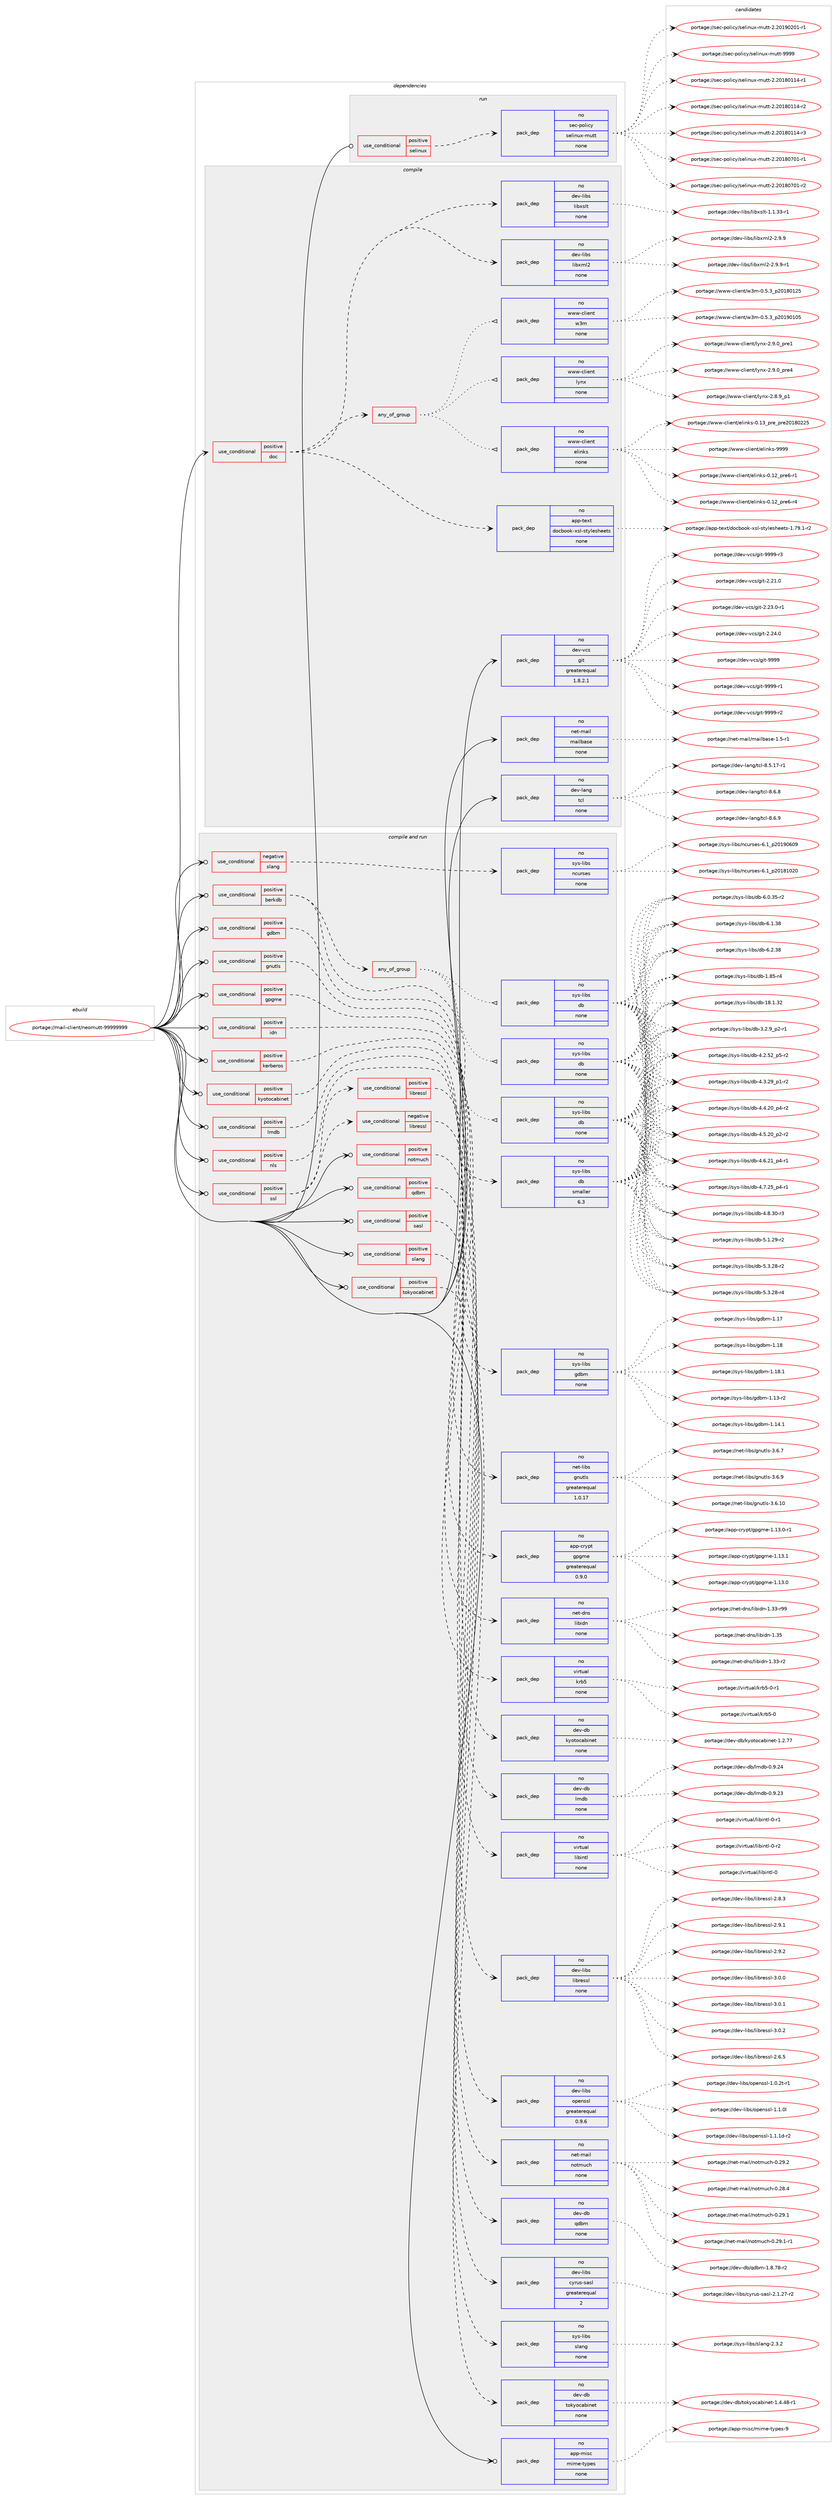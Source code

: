 digraph prolog {

# *************
# Graph options
# *************

newrank=true;
concentrate=true;
compound=true;
graph [rankdir=LR,fontname=Helvetica,fontsize=10,ranksep=1.5];#, ranksep=2.5, nodesep=0.2];
edge  [arrowhead=vee];
node  [fontname=Helvetica,fontsize=10];

# **********
# The ebuild
# **********

subgraph cluster_leftcol {
color=gray;
rank=same;
label=<<i>ebuild</i>>;
id [label="portage://mail-client/neomutt-99999999", color=red, width=4, href="../mail-client/neomutt-99999999.svg"];
}

# ****************
# The dependencies
# ****************

subgraph cluster_midcol {
color=gray;
label=<<i>dependencies</i>>;
subgraph cluster_compile {
fillcolor="#eeeeee";
style=filled;
label=<<i>compile</i>>;
subgraph cond76776 {
dependency305287 [label=<<TABLE BORDER="0" CELLBORDER="1" CELLSPACING="0" CELLPADDING="4"><TR><TD ROWSPAN="3" CELLPADDING="10">use_conditional</TD></TR><TR><TD>positive</TD></TR><TR><TD>doc</TD></TR></TABLE>>, shape=none, color=red];
subgraph pack223632 {
dependency305288 [label=<<TABLE BORDER="0" CELLBORDER="1" CELLSPACING="0" CELLPADDING="4" WIDTH="220"><TR><TD ROWSPAN="6" CELLPADDING="30">pack_dep</TD></TR><TR><TD WIDTH="110">no</TD></TR><TR><TD>dev-libs</TD></TR><TR><TD>libxml2</TD></TR><TR><TD>none</TD></TR><TR><TD></TD></TR></TABLE>>, shape=none, color=blue];
}
dependency305287:e -> dependency305288:w [weight=20,style="dashed",arrowhead="vee"];
subgraph pack223633 {
dependency305289 [label=<<TABLE BORDER="0" CELLBORDER="1" CELLSPACING="0" CELLPADDING="4" WIDTH="220"><TR><TD ROWSPAN="6" CELLPADDING="30">pack_dep</TD></TR><TR><TD WIDTH="110">no</TD></TR><TR><TD>dev-libs</TD></TR><TR><TD>libxslt</TD></TR><TR><TD>none</TD></TR><TR><TD></TD></TR></TABLE>>, shape=none, color=blue];
}
dependency305287:e -> dependency305289:w [weight=20,style="dashed",arrowhead="vee"];
subgraph pack223634 {
dependency305290 [label=<<TABLE BORDER="0" CELLBORDER="1" CELLSPACING="0" CELLPADDING="4" WIDTH="220"><TR><TD ROWSPAN="6" CELLPADDING="30">pack_dep</TD></TR><TR><TD WIDTH="110">no</TD></TR><TR><TD>app-text</TD></TR><TR><TD>docbook-xsl-stylesheets</TD></TR><TR><TD>none</TD></TR><TR><TD></TD></TR></TABLE>>, shape=none, color=blue];
}
dependency305287:e -> dependency305290:w [weight=20,style="dashed",arrowhead="vee"];
subgraph any4773 {
dependency305291 [label=<<TABLE BORDER="0" CELLBORDER="1" CELLSPACING="0" CELLPADDING="4"><TR><TD CELLPADDING="10">any_of_group</TD></TR></TABLE>>, shape=none, color=red];subgraph pack223635 {
dependency305292 [label=<<TABLE BORDER="0" CELLBORDER="1" CELLSPACING="0" CELLPADDING="4" WIDTH="220"><TR><TD ROWSPAN="6" CELLPADDING="30">pack_dep</TD></TR><TR><TD WIDTH="110">no</TD></TR><TR><TD>www-client</TD></TR><TR><TD>lynx</TD></TR><TR><TD>none</TD></TR><TR><TD></TD></TR></TABLE>>, shape=none, color=blue];
}
dependency305291:e -> dependency305292:w [weight=20,style="dotted",arrowhead="oinv"];
subgraph pack223636 {
dependency305293 [label=<<TABLE BORDER="0" CELLBORDER="1" CELLSPACING="0" CELLPADDING="4" WIDTH="220"><TR><TD ROWSPAN="6" CELLPADDING="30">pack_dep</TD></TR><TR><TD WIDTH="110">no</TD></TR><TR><TD>www-client</TD></TR><TR><TD>w3m</TD></TR><TR><TD>none</TD></TR><TR><TD></TD></TR></TABLE>>, shape=none, color=blue];
}
dependency305291:e -> dependency305293:w [weight=20,style="dotted",arrowhead="oinv"];
subgraph pack223637 {
dependency305294 [label=<<TABLE BORDER="0" CELLBORDER="1" CELLSPACING="0" CELLPADDING="4" WIDTH="220"><TR><TD ROWSPAN="6" CELLPADDING="30">pack_dep</TD></TR><TR><TD WIDTH="110">no</TD></TR><TR><TD>www-client</TD></TR><TR><TD>elinks</TD></TR><TR><TD>none</TD></TR><TR><TD></TD></TR></TABLE>>, shape=none, color=blue];
}
dependency305291:e -> dependency305294:w [weight=20,style="dotted",arrowhead="oinv"];
}
dependency305287:e -> dependency305291:w [weight=20,style="dashed",arrowhead="vee"];
}
id:e -> dependency305287:w [weight=20,style="solid",arrowhead="vee"];
subgraph pack223638 {
dependency305295 [label=<<TABLE BORDER="0" CELLBORDER="1" CELLSPACING="0" CELLPADDING="4" WIDTH="220"><TR><TD ROWSPAN="6" CELLPADDING="30">pack_dep</TD></TR><TR><TD WIDTH="110">no</TD></TR><TR><TD>dev-lang</TD></TR><TR><TD>tcl</TD></TR><TR><TD>none</TD></TR><TR><TD></TD></TR></TABLE>>, shape=none, color=blue];
}
id:e -> dependency305295:w [weight=20,style="solid",arrowhead="vee"];
subgraph pack223639 {
dependency305296 [label=<<TABLE BORDER="0" CELLBORDER="1" CELLSPACING="0" CELLPADDING="4" WIDTH="220"><TR><TD ROWSPAN="6" CELLPADDING="30">pack_dep</TD></TR><TR><TD WIDTH="110">no</TD></TR><TR><TD>dev-vcs</TD></TR><TR><TD>git</TD></TR><TR><TD>greaterequal</TD></TR><TR><TD>1.8.2.1</TD></TR></TABLE>>, shape=none, color=blue];
}
id:e -> dependency305296:w [weight=20,style="solid",arrowhead="vee"];
subgraph pack223640 {
dependency305297 [label=<<TABLE BORDER="0" CELLBORDER="1" CELLSPACING="0" CELLPADDING="4" WIDTH="220"><TR><TD ROWSPAN="6" CELLPADDING="30">pack_dep</TD></TR><TR><TD WIDTH="110">no</TD></TR><TR><TD>net-mail</TD></TR><TR><TD>mailbase</TD></TR><TR><TD>none</TD></TR><TR><TD></TD></TR></TABLE>>, shape=none, color=blue];
}
id:e -> dependency305297:w [weight=20,style="solid",arrowhead="vee"];
}
subgraph cluster_compileandrun {
fillcolor="#eeeeee";
style=filled;
label=<<i>compile and run</i>>;
subgraph cond76777 {
dependency305298 [label=<<TABLE BORDER="0" CELLBORDER="1" CELLSPACING="0" CELLPADDING="4"><TR><TD ROWSPAN="3" CELLPADDING="10">use_conditional</TD></TR><TR><TD>negative</TD></TR><TR><TD>slang</TD></TR></TABLE>>, shape=none, color=red];
subgraph pack223641 {
dependency305299 [label=<<TABLE BORDER="0" CELLBORDER="1" CELLSPACING="0" CELLPADDING="4" WIDTH="220"><TR><TD ROWSPAN="6" CELLPADDING="30">pack_dep</TD></TR><TR><TD WIDTH="110">no</TD></TR><TR><TD>sys-libs</TD></TR><TR><TD>ncurses</TD></TR><TR><TD>none</TD></TR><TR><TD></TD></TR></TABLE>>, shape=none, color=blue];
}
dependency305298:e -> dependency305299:w [weight=20,style="dashed",arrowhead="vee"];
}
id:e -> dependency305298:w [weight=20,style="solid",arrowhead="odotvee"];
subgraph cond76778 {
dependency305300 [label=<<TABLE BORDER="0" CELLBORDER="1" CELLSPACING="0" CELLPADDING="4"><TR><TD ROWSPAN="3" CELLPADDING="10">use_conditional</TD></TR><TR><TD>positive</TD></TR><TR><TD>berkdb</TD></TR></TABLE>>, shape=none, color=red];
subgraph any4774 {
dependency305301 [label=<<TABLE BORDER="0" CELLBORDER="1" CELLSPACING="0" CELLPADDING="4"><TR><TD CELLPADDING="10">any_of_group</TD></TR></TABLE>>, shape=none, color=red];subgraph pack223642 {
dependency305302 [label=<<TABLE BORDER="0" CELLBORDER="1" CELLSPACING="0" CELLPADDING="4" WIDTH="220"><TR><TD ROWSPAN="6" CELLPADDING="30">pack_dep</TD></TR><TR><TD WIDTH="110">no</TD></TR><TR><TD>sys-libs</TD></TR><TR><TD>db</TD></TR><TR><TD>none</TD></TR><TR><TD></TD></TR></TABLE>>, shape=none, color=blue];
}
dependency305301:e -> dependency305302:w [weight=20,style="dotted",arrowhead="oinv"];
subgraph pack223643 {
dependency305303 [label=<<TABLE BORDER="0" CELLBORDER="1" CELLSPACING="0" CELLPADDING="4" WIDTH="220"><TR><TD ROWSPAN="6" CELLPADDING="30">pack_dep</TD></TR><TR><TD WIDTH="110">no</TD></TR><TR><TD>sys-libs</TD></TR><TR><TD>db</TD></TR><TR><TD>none</TD></TR><TR><TD></TD></TR></TABLE>>, shape=none, color=blue];
}
dependency305301:e -> dependency305303:w [weight=20,style="dotted",arrowhead="oinv"];
subgraph pack223644 {
dependency305304 [label=<<TABLE BORDER="0" CELLBORDER="1" CELLSPACING="0" CELLPADDING="4" WIDTH="220"><TR><TD ROWSPAN="6" CELLPADDING="30">pack_dep</TD></TR><TR><TD WIDTH="110">no</TD></TR><TR><TD>sys-libs</TD></TR><TR><TD>db</TD></TR><TR><TD>none</TD></TR><TR><TD></TD></TR></TABLE>>, shape=none, color=blue];
}
dependency305301:e -> dependency305304:w [weight=20,style="dotted",arrowhead="oinv"];
}
dependency305300:e -> dependency305301:w [weight=20,style="dashed",arrowhead="vee"];
subgraph pack223645 {
dependency305305 [label=<<TABLE BORDER="0" CELLBORDER="1" CELLSPACING="0" CELLPADDING="4" WIDTH="220"><TR><TD ROWSPAN="6" CELLPADDING="30">pack_dep</TD></TR><TR><TD WIDTH="110">no</TD></TR><TR><TD>sys-libs</TD></TR><TR><TD>db</TD></TR><TR><TD>smaller</TD></TR><TR><TD>6.3</TD></TR></TABLE>>, shape=none, color=blue];
}
dependency305300:e -> dependency305305:w [weight=20,style="dashed",arrowhead="vee"];
}
id:e -> dependency305300:w [weight=20,style="solid",arrowhead="odotvee"];
subgraph cond76779 {
dependency305306 [label=<<TABLE BORDER="0" CELLBORDER="1" CELLSPACING="0" CELLPADDING="4"><TR><TD ROWSPAN="3" CELLPADDING="10">use_conditional</TD></TR><TR><TD>positive</TD></TR><TR><TD>gdbm</TD></TR></TABLE>>, shape=none, color=red];
subgraph pack223646 {
dependency305307 [label=<<TABLE BORDER="0" CELLBORDER="1" CELLSPACING="0" CELLPADDING="4" WIDTH="220"><TR><TD ROWSPAN="6" CELLPADDING="30">pack_dep</TD></TR><TR><TD WIDTH="110">no</TD></TR><TR><TD>sys-libs</TD></TR><TR><TD>gdbm</TD></TR><TR><TD>none</TD></TR><TR><TD></TD></TR></TABLE>>, shape=none, color=blue];
}
dependency305306:e -> dependency305307:w [weight=20,style="dashed",arrowhead="vee"];
}
id:e -> dependency305306:w [weight=20,style="solid",arrowhead="odotvee"];
subgraph cond76780 {
dependency305308 [label=<<TABLE BORDER="0" CELLBORDER="1" CELLSPACING="0" CELLPADDING="4"><TR><TD ROWSPAN="3" CELLPADDING="10">use_conditional</TD></TR><TR><TD>positive</TD></TR><TR><TD>gnutls</TD></TR></TABLE>>, shape=none, color=red];
subgraph pack223647 {
dependency305309 [label=<<TABLE BORDER="0" CELLBORDER="1" CELLSPACING="0" CELLPADDING="4" WIDTH="220"><TR><TD ROWSPAN="6" CELLPADDING="30">pack_dep</TD></TR><TR><TD WIDTH="110">no</TD></TR><TR><TD>net-libs</TD></TR><TR><TD>gnutls</TD></TR><TR><TD>greaterequal</TD></TR><TR><TD>1.0.17</TD></TR></TABLE>>, shape=none, color=blue];
}
dependency305308:e -> dependency305309:w [weight=20,style="dashed",arrowhead="vee"];
}
id:e -> dependency305308:w [weight=20,style="solid",arrowhead="odotvee"];
subgraph cond76781 {
dependency305310 [label=<<TABLE BORDER="0" CELLBORDER="1" CELLSPACING="0" CELLPADDING="4"><TR><TD ROWSPAN="3" CELLPADDING="10">use_conditional</TD></TR><TR><TD>positive</TD></TR><TR><TD>gpgme</TD></TR></TABLE>>, shape=none, color=red];
subgraph pack223648 {
dependency305311 [label=<<TABLE BORDER="0" CELLBORDER="1" CELLSPACING="0" CELLPADDING="4" WIDTH="220"><TR><TD ROWSPAN="6" CELLPADDING="30">pack_dep</TD></TR><TR><TD WIDTH="110">no</TD></TR><TR><TD>app-crypt</TD></TR><TR><TD>gpgme</TD></TR><TR><TD>greaterequal</TD></TR><TR><TD>0.9.0</TD></TR></TABLE>>, shape=none, color=blue];
}
dependency305310:e -> dependency305311:w [weight=20,style="dashed",arrowhead="vee"];
}
id:e -> dependency305310:w [weight=20,style="solid",arrowhead="odotvee"];
subgraph cond76782 {
dependency305312 [label=<<TABLE BORDER="0" CELLBORDER="1" CELLSPACING="0" CELLPADDING="4"><TR><TD ROWSPAN="3" CELLPADDING="10">use_conditional</TD></TR><TR><TD>positive</TD></TR><TR><TD>idn</TD></TR></TABLE>>, shape=none, color=red];
subgraph pack223649 {
dependency305313 [label=<<TABLE BORDER="0" CELLBORDER="1" CELLSPACING="0" CELLPADDING="4" WIDTH="220"><TR><TD ROWSPAN="6" CELLPADDING="30">pack_dep</TD></TR><TR><TD WIDTH="110">no</TD></TR><TR><TD>net-dns</TD></TR><TR><TD>libidn</TD></TR><TR><TD>none</TD></TR><TR><TD></TD></TR></TABLE>>, shape=none, color=blue];
}
dependency305312:e -> dependency305313:w [weight=20,style="dashed",arrowhead="vee"];
}
id:e -> dependency305312:w [weight=20,style="solid",arrowhead="odotvee"];
subgraph cond76783 {
dependency305314 [label=<<TABLE BORDER="0" CELLBORDER="1" CELLSPACING="0" CELLPADDING="4"><TR><TD ROWSPAN="3" CELLPADDING="10">use_conditional</TD></TR><TR><TD>positive</TD></TR><TR><TD>kerberos</TD></TR></TABLE>>, shape=none, color=red];
subgraph pack223650 {
dependency305315 [label=<<TABLE BORDER="0" CELLBORDER="1" CELLSPACING="0" CELLPADDING="4" WIDTH="220"><TR><TD ROWSPAN="6" CELLPADDING="30">pack_dep</TD></TR><TR><TD WIDTH="110">no</TD></TR><TR><TD>virtual</TD></TR><TR><TD>krb5</TD></TR><TR><TD>none</TD></TR><TR><TD></TD></TR></TABLE>>, shape=none, color=blue];
}
dependency305314:e -> dependency305315:w [weight=20,style="dashed",arrowhead="vee"];
}
id:e -> dependency305314:w [weight=20,style="solid",arrowhead="odotvee"];
subgraph cond76784 {
dependency305316 [label=<<TABLE BORDER="0" CELLBORDER="1" CELLSPACING="0" CELLPADDING="4"><TR><TD ROWSPAN="3" CELLPADDING="10">use_conditional</TD></TR><TR><TD>positive</TD></TR><TR><TD>kyotocabinet</TD></TR></TABLE>>, shape=none, color=red];
subgraph pack223651 {
dependency305317 [label=<<TABLE BORDER="0" CELLBORDER="1" CELLSPACING="0" CELLPADDING="4" WIDTH="220"><TR><TD ROWSPAN="6" CELLPADDING="30">pack_dep</TD></TR><TR><TD WIDTH="110">no</TD></TR><TR><TD>dev-db</TD></TR><TR><TD>kyotocabinet</TD></TR><TR><TD>none</TD></TR><TR><TD></TD></TR></TABLE>>, shape=none, color=blue];
}
dependency305316:e -> dependency305317:w [weight=20,style="dashed",arrowhead="vee"];
}
id:e -> dependency305316:w [weight=20,style="solid",arrowhead="odotvee"];
subgraph cond76785 {
dependency305318 [label=<<TABLE BORDER="0" CELLBORDER="1" CELLSPACING="0" CELLPADDING="4"><TR><TD ROWSPAN="3" CELLPADDING="10">use_conditional</TD></TR><TR><TD>positive</TD></TR><TR><TD>lmdb</TD></TR></TABLE>>, shape=none, color=red];
subgraph pack223652 {
dependency305319 [label=<<TABLE BORDER="0" CELLBORDER="1" CELLSPACING="0" CELLPADDING="4" WIDTH="220"><TR><TD ROWSPAN="6" CELLPADDING="30">pack_dep</TD></TR><TR><TD WIDTH="110">no</TD></TR><TR><TD>dev-db</TD></TR><TR><TD>lmdb</TD></TR><TR><TD>none</TD></TR><TR><TD></TD></TR></TABLE>>, shape=none, color=blue];
}
dependency305318:e -> dependency305319:w [weight=20,style="dashed",arrowhead="vee"];
}
id:e -> dependency305318:w [weight=20,style="solid",arrowhead="odotvee"];
subgraph cond76786 {
dependency305320 [label=<<TABLE BORDER="0" CELLBORDER="1" CELLSPACING="0" CELLPADDING="4"><TR><TD ROWSPAN="3" CELLPADDING="10">use_conditional</TD></TR><TR><TD>positive</TD></TR><TR><TD>nls</TD></TR></TABLE>>, shape=none, color=red];
subgraph pack223653 {
dependency305321 [label=<<TABLE BORDER="0" CELLBORDER="1" CELLSPACING="0" CELLPADDING="4" WIDTH="220"><TR><TD ROWSPAN="6" CELLPADDING="30">pack_dep</TD></TR><TR><TD WIDTH="110">no</TD></TR><TR><TD>virtual</TD></TR><TR><TD>libintl</TD></TR><TR><TD>none</TD></TR><TR><TD></TD></TR></TABLE>>, shape=none, color=blue];
}
dependency305320:e -> dependency305321:w [weight=20,style="dashed",arrowhead="vee"];
}
id:e -> dependency305320:w [weight=20,style="solid",arrowhead="odotvee"];
subgraph cond76787 {
dependency305322 [label=<<TABLE BORDER="0" CELLBORDER="1" CELLSPACING="0" CELLPADDING="4"><TR><TD ROWSPAN="3" CELLPADDING="10">use_conditional</TD></TR><TR><TD>positive</TD></TR><TR><TD>notmuch</TD></TR></TABLE>>, shape=none, color=red];
subgraph pack223654 {
dependency305323 [label=<<TABLE BORDER="0" CELLBORDER="1" CELLSPACING="0" CELLPADDING="4" WIDTH="220"><TR><TD ROWSPAN="6" CELLPADDING="30">pack_dep</TD></TR><TR><TD WIDTH="110">no</TD></TR><TR><TD>net-mail</TD></TR><TR><TD>notmuch</TD></TR><TR><TD>none</TD></TR><TR><TD></TD></TR></TABLE>>, shape=none, color=blue];
}
dependency305322:e -> dependency305323:w [weight=20,style="dashed",arrowhead="vee"];
}
id:e -> dependency305322:w [weight=20,style="solid",arrowhead="odotvee"];
subgraph cond76788 {
dependency305324 [label=<<TABLE BORDER="0" CELLBORDER="1" CELLSPACING="0" CELLPADDING="4"><TR><TD ROWSPAN="3" CELLPADDING="10">use_conditional</TD></TR><TR><TD>positive</TD></TR><TR><TD>qdbm</TD></TR></TABLE>>, shape=none, color=red];
subgraph pack223655 {
dependency305325 [label=<<TABLE BORDER="0" CELLBORDER="1" CELLSPACING="0" CELLPADDING="4" WIDTH="220"><TR><TD ROWSPAN="6" CELLPADDING="30">pack_dep</TD></TR><TR><TD WIDTH="110">no</TD></TR><TR><TD>dev-db</TD></TR><TR><TD>qdbm</TD></TR><TR><TD>none</TD></TR><TR><TD></TD></TR></TABLE>>, shape=none, color=blue];
}
dependency305324:e -> dependency305325:w [weight=20,style="dashed",arrowhead="vee"];
}
id:e -> dependency305324:w [weight=20,style="solid",arrowhead="odotvee"];
subgraph cond76789 {
dependency305326 [label=<<TABLE BORDER="0" CELLBORDER="1" CELLSPACING="0" CELLPADDING="4"><TR><TD ROWSPAN="3" CELLPADDING="10">use_conditional</TD></TR><TR><TD>positive</TD></TR><TR><TD>sasl</TD></TR></TABLE>>, shape=none, color=red];
subgraph pack223656 {
dependency305327 [label=<<TABLE BORDER="0" CELLBORDER="1" CELLSPACING="0" CELLPADDING="4" WIDTH="220"><TR><TD ROWSPAN="6" CELLPADDING="30">pack_dep</TD></TR><TR><TD WIDTH="110">no</TD></TR><TR><TD>dev-libs</TD></TR><TR><TD>cyrus-sasl</TD></TR><TR><TD>greaterequal</TD></TR><TR><TD>2</TD></TR></TABLE>>, shape=none, color=blue];
}
dependency305326:e -> dependency305327:w [weight=20,style="dashed",arrowhead="vee"];
}
id:e -> dependency305326:w [weight=20,style="solid",arrowhead="odotvee"];
subgraph cond76790 {
dependency305328 [label=<<TABLE BORDER="0" CELLBORDER="1" CELLSPACING="0" CELLPADDING="4"><TR><TD ROWSPAN="3" CELLPADDING="10">use_conditional</TD></TR><TR><TD>positive</TD></TR><TR><TD>slang</TD></TR></TABLE>>, shape=none, color=red];
subgraph pack223657 {
dependency305329 [label=<<TABLE BORDER="0" CELLBORDER="1" CELLSPACING="0" CELLPADDING="4" WIDTH="220"><TR><TD ROWSPAN="6" CELLPADDING="30">pack_dep</TD></TR><TR><TD WIDTH="110">no</TD></TR><TR><TD>sys-libs</TD></TR><TR><TD>slang</TD></TR><TR><TD>none</TD></TR><TR><TD></TD></TR></TABLE>>, shape=none, color=blue];
}
dependency305328:e -> dependency305329:w [weight=20,style="dashed",arrowhead="vee"];
}
id:e -> dependency305328:w [weight=20,style="solid",arrowhead="odotvee"];
subgraph cond76791 {
dependency305330 [label=<<TABLE BORDER="0" CELLBORDER="1" CELLSPACING="0" CELLPADDING="4"><TR><TD ROWSPAN="3" CELLPADDING="10">use_conditional</TD></TR><TR><TD>positive</TD></TR><TR><TD>ssl</TD></TR></TABLE>>, shape=none, color=red];
subgraph cond76792 {
dependency305331 [label=<<TABLE BORDER="0" CELLBORDER="1" CELLSPACING="0" CELLPADDING="4"><TR><TD ROWSPAN="3" CELLPADDING="10">use_conditional</TD></TR><TR><TD>negative</TD></TR><TR><TD>libressl</TD></TR></TABLE>>, shape=none, color=red];
subgraph pack223658 {
dependency305332 [label=<<TABLE BORDER="0" CELLBORDER="1" CELLSPACING="0" CELLPADDING="4" WIDTH="220"><TR><TD ROWSPAN="6" CELLPADDING="30">pack_dep</TD></TR><TR><TD WIDTH="110">no</TD></TR><TR><TD>dev-libs</TD></TR><TR><TD>openssl</TD></TR><TR><TD>greaterequal</TD></TR><TR><TD>0.9.6</TD></TR></TABLE>>, shape=none, color=blue];
}
dependency305331:e -> dependency305332:w [weight=20,style="dashed",arrowhead="vee"];
}
dependency305330:e -> dependency305331:w [weight=20,style="dashed",arrowhead="vee"];
subgraph cond76793 {
dependency305333 [label=<<TABLE BORDER="0" CELLBORDER="1" CELLSPACING="0" CELLPADDING="4"><TR><TD ROWSPAN="3" CELLPADDING="10">use_conditional</TD></TR><TR><TD>positive</TD></TR><TR><TD>libressl</TD></TR></TABLE>>, shape=none, color=red];
subgraph pack223659 {
dependency305334 [label=<<TABLE BORDER="0" CELLBORDER="1" CELLSPACING="0" CELLPADDING="4" WIDTH="220"><TR><TD ROWSPAN="6" CELLPADDING="30">pack_dep</TD></TR><TR><TD WIDTH="110">no</TD></TR><TR><TD>dev-libs</TD></TR><TR><TD>libressl</TD></TR><TR><TD>none</TD></TR><TR><TD></TD></TR></TABLE>>, shape=none, color=blue];
}
dependency305333:e -> dependency305334:w [weight=20,style="dashed",arrowhead="vee"];
}
dependency305330:e -> dependency305333:w [weight=20,style="dashed",arrowhead="vee"];
}
id:e -> dependency305330:w [weight=20,style="solid",arrowhead="odotvee"];
subgraph cond76794 {
dependency305335 [label=<<TABLE BORDER="0" CELLBORDER="1" CELLSPACING="0" CELLPADDING="4"><TR><TD ROWSPAN="3" CELLPADDING="10">use_conditional</TD></TR><TR><TD>positive</TD></TR><TR><TD>tokyocabinet</TD></TR></TABLE>>, shape=none, color=red];
subgraph pack223660 {
dependency305336 [label=<<TABLE BORDER="0" CELLBORDER="1" CELLSPACING="0" CELLPADDING="4" WIDTH="220"><TR><TD ROWSPAN="6" CELLPADDING="30">pack_dep</TD></TR><TR><TD WIDTH="110">no</TD></TR><TR><TD>dev-db</TD></TR><TR><TD>tokyocabinet</TD></TR><TR><TD>none</TD></TR><TR><TD></TD></TR></TABLE>>, shape=none, color=blue];
}
dependency305335:e -> dependency305336:w [weight=20,style="dashed",arrowhead="vee"];
}
id:e -> dependency305335:w [weight=20,style="solid",arrowhead="odotvee"];
subgraph pack223661 {
dependency305337 [label=<<TABLE BORDER="0" CELLBORDER="1" CELLSPACING="0" CELLPADDING="4" WIDTH="220"><TR><TD ROWSPAN="6" CELLPADDING="30">pack_dep</TD></TR><TR><TD WIDTH="110">no</TD></TR><TR><TD>app-misc</TD></TR><TR><TD>mime-types</TD></TR><TR><TD>none</TD></TR><TR><TD></TD></TR></TABLE>>, shape=none, color=blue];
}
id:e -> dependency305337:w [weight=20,style="solid",arrowhead="odotvee"];
}
subgraph cluster_run {
fillcolor="#eeeeee";
style=filled;
label=<<i>run</i>>;
subgraph cond76795 {
dependency305338 [label=<<TABLE BORDER="0" CELLBORDER="1" CELLSPACING="0" CELLPADDING="4"><TR><TD ROWSPAN="3" CELLPADDING="10">use_conditional</TD></TR><TR><TD>positive</TD></TR><TR><TD>selinux</TD></TR></TABLE>>, shape=none, color=red];
subgraph pack223662 {
dependency305339 [label=<<TABLE BORDER="0" CELLBORDER="1" CELLSPACING="0" CELLPADDING="4" WIDTH="220"><TR><TD ROWSPAN="6" CELLPADDING="30">pack_dep</TD></TR><TR><TD WIDTH="110">no</TD></TR><TR><TD>sec-policy</TD></TR><TR><TD>selinux-mutt</TD></TR><TR><TD>none</TD></TR><TR><TD></TD></TR></TABLE>>, shape=none, color=blue];
}
dependency305338:e -> dependency305339:w [weight=20,style="dashed",arrowhead="vee"];
}
id:e -> dependency305338:w [weight=20,style="solid",arrowhead="odot"];
}
}

# **************
# The candidates
# **************

subgraph cluster_choices {
rank=same;
color=gray;
label=<<i>candidates</i>>;

subgraph choice223632 {
color=black;
nodesep=1;
choiceportage1001011184510810598115471081059812010910850455046574657 [label="portage://dev-libs/libxml2-2.9.9", color=red, width=4,href="../dev-libs/libxml2-2.9.9.svg"];
choiceportage10010111845108105981154710810598120109108504550465746574511449 [label="portage://dev-libs/libxml2-2.9.9-r1", color=red, width=4,href="../dev-libs/libxml2-2.9.9-r1.svg"];
dependency305288:e -> choiceportage1001011184510810598115471081059812010910850455046574657:w [style=dotted,weight="100"];
dependency305288:e -> choiceportage10010111845108105981154710810598120109108504550465746574511449:w [style=dotted,weight="100"];
}
subgraph choice223633 {
color=black;
nodesep=1;
choiceportage10010111845108105981154710810598120115108116454946494651514511449 [label="portage://dev-libs/libxslt-1.1.33-r1", color=red, width=4,href="../dev-libs/libxslt-1.1.33-r1.svg"];
dependency305289:e -> choiceportage10010111845108105981154710810598120115108116454946494651514511449:w [style=dotted,weight="100"];
}
subgraph choice223634 {
color=black;
nodesep=1;
choiceportage97112112451161011201164710011199981111111074512011510845115116121108101115104101101116115454946555746494511450 [label="portage://app-text/docbook-xsl-stylesheets-1.79.1-r2", color=red, width=4,href="../app-text/docbook-xsl-stylesheets-1.79.1-r2.svg"];
dependency305290:e -> choiceportage97112112451161011201164710011199981111111074512011510845115116121108101115104101101116115454946555746494511450:w [style=dotted,weight="100"];
}
subgraph choice223635 {
color=black;
nodesep=1;
choiceportage1191191194599108105101110116471081211101204550465646579511249 [label="portage://www-client/lynx-2.8.9_p1", color=red, width=4,href="../www-client/lynx-2.8.9_p1.svg"];
choiceportage1191191194599108105101110116471081211101204550465746489511211410149 [label="portage://www-client/lynx-2.9.0_pre1", color=red, width=4,href="../www-client/lynx-2.9.0_pre1.svg"];
choiceportage1191191194599108105101110116471081211101204550465746489511211410152 [label="portage://www-client/lynx-2.9.0_pre4", color=red, width=4,href="../www-client/lynx-2.9.0_pre4.svg"];
dependency305292:e -> choiceportage1191191194599108105101110116471081211101204550465646579511249:w [style=dotted,weight="100"];
dependency305292:e -> choiceportage1191191194599108105101110116471081211101204550465746489511211410149:w [style=dotted,weight="100"];
dependency305292:e -> choiceportage1191191194599108105101110116471081211101204550465746489511211410152:w [style=dotted,weight="100"];
}
subgraph choice223636 {
color=black;
nodesep=1;
choiceportage11911911945991081051011101164711951109454846534651951125048495648495053 [label="portage://www-client/w3m-0.5.3_p20180125", color=red, width=4,href="../www-client/w3m-0.5.3_p20180125.svg"];
choiceportage11911911945991081051011101164711951109454846534651951125048495748494853 [label="portage://www-client/w3m-0.5.3_p20190105", color=red, width=4,href="../www-client/w3m-0.5.3_p20190105.svg"];
dependency305293:e -> choiceportage11911911945991081051011101164711951109454846534651951125048495648495053:w [style=dotted,weight="100"];
dependency305293:e -> choiceportage11911911945991081051011101164711951109454846534651951125048495748494853:w [style=dotted,weight="100"];
}
subgraph choice223637 {
color=black;
nodesep=1;
choiceportage119119119459910810510111011647101108105110107115454846495095112114101544511449 [label="portage://www-client/elinks-0.12_pre6-r1", color=red, width=4,href="../www-client/elinks-0.12_pre6-r1.svg"];
choiceportage119119119459910810510111011647101108105110107115454846495095112114101544511452 [label="portage://www-client/elinks-0.12_pre6-r4", color=red, width=4,href="../www-client/elinks-0.12_pre6-r4.svg"];
choiceportage119119119459910810510111011647101108105110107115454846495195112114101951121141015048495648505053 [label="portage://www-client/elinks-0.13_pre_pre20180225", color=red, width=4,href="../www-client/elinks-0.13_pre_pre20180225.svg"];
choiceportage1191191194599108105101110116471011081051101071154557575757 [label="portage://www-client/elinks-9999", color=red, width=4,href="../www-client/elinks-9999.svg"];
dependency305294:e -> choiceportage119119119459910810510111011647101108105110107115454846495095112114101544511449:w [style=dotted,weight="100"];
dependency305294:e -> choiceportage119119119459910810510111011647101108105110107115454846495095112114101544511452:w [style=dotted,weight="100"];
dependency305294:e -> choiceportage119119119459910810510111011647101108105110107115454846495195112114101951121141015048495648505053:w [style=dotted,weight="100"];
dependency305294:e -> choiceportage1191191194599108105101110116471011081051101071154557575757:w [style=dotted,weight="100"];
}
subgraph choice223638 {
color=black;
nodesep=1;
choiceportage10010111845108971101034711699108455646534649554511449 [label="portage://dev-lang/tcl-8.5.17-r1", color=red, width=4,href="../dev-lang/tcl-8.5.17-r1.svg"];
choiceportage10010111845108971101034711699108455646544656 [label="portage://dev-lang/tcl-8.6.8", color=red, width=4,href="../dev-lang/tcl-8.6.8.svg"];
choiceportage10010111845108971101034711699108455646544657 [label="portage://dev-lang/tcl-8.6.9", color=red, width=4,href="../dev-lang/tcl-8.6.9.svg"];
dependency305295:e -> choiceportage10010111845108971101034711699108455646534649554511449:w [style=dotted,weight="100"];
dependency305295:e -> choiceportage10010111845108971101034711699108455646544656:w [style=dotted,weight="100"];
dependency305295:e -> choiceportage10010111845108971101034711699108455646544657:w [style=dotted,weight="100"];
}
subgraph choice223639 {
color=black;
nodesep=1;
choiceportage10010111845118991154710310511645504650494648 [label="portage://dev-vcs/git-2.21.0", color=red, width=4,href="../dev-vcs/git-2.21.0.svg"];
choiceportage100101118451189911547103105116455046505146484511449 [label="portage://dev-vcs/git-2.23.0-r1", color=red, width=4,href="../dev-vcs/git-2.23.0-r1.svg"];
choiceportage10010111845118991154710310511645504650524648 [label="portage://dev-vcs/git-2.24.0", color=red, width=4,href="../dev-vcs/git-2.24.0.svg"];
choiceportage1001011184511899115471031051164557575757 [label="portage://dev-vcs/git-9999", color=red, width=4,href="../dev-vcs/git-9999.svg"];
choiceportage10010111845118991154710310511645575757574511449 [label="portage://dev-vcs/git-9999-r1", color=red, width=4,href="../dev-vcs/git-9999-r1.svg"];
choiceportage10010111845118991154710310511645575757574511450 [label="portage://dev-vcs/git-9999-r2", color=red, width=4,href="../dev-vcs/git-9999-r2.svg"];
choiceportage10010111845118991154710310511645575757574511451 [label="portage://dev-vcs/git-9999-r3", color=red, width=4,href="../dev-vcs/git-9999-r3.svg"];
dependency305296:e -> choiceportage10010111845118991154710310511645504650494648:w [style=dotted,weight="100"];
dependency305296:e -> choiceportage100101118451189911547103105116455046505146484511449:w [style=dotted,weight="100"];
dependency305296:e -> choiceportage10010111845118991154710310511645504650524648:w [style=dotted,weight="100"];
dependency305296:e -> choiceportage1001011184511899115471031051164557575757:w [style=dotted,weight="100"];
dependency305296:e -> choiceportage10010111845118991154710310511645575757574511449:w [style=dotted,weight="100"];
dependency305296:e -> choiceportage10010111845118991154710310511645575757574511450:w [style=dotted,weight="100"];
dependency305296:e -> choiceportage10010111845118991154710310511645575757574511451:w [style=dotted,weight="100"];
}
subgraph choice223640 {
color=black;
nodesep=1;
choiceportage110101116451099710510847109971051089897115101454946534511449 [label="portage://net-mail/mailbase-1.5-r1", color=red, width=4,href="../net-mail/mailbase-1.5-r1.svg"];
dependency305297:e -> choiceportage110101116451099710510847109971051089897115101454946534511449:w [style=dotted,weight="100"];
}
subgraph choice223641 {
color=black;
nodesep=1;
choiceportage1151211154510810598115471109911711411510111545544649951125048495649485048 [label="portage://sys-libs/ncurses-6.1_p20181020", color=red, width=4,href="../sys-libs/ncurses-6.1_p20181020.svg"];
choiceportage1151211154510810598115471109911711411510111545544649951125048495748544857 [label="portage://sys-libs/ncurses-6.1_p20190609", color=red, width=4,href="../sys-libs/ncurses-6.1_p20190609.svg"];
dependency305299:e -> choiceportage1151211154510810598115471109911711411510111545544649951125048495649485048:w [style=dotted,weight="100"];
dependency305299:e -> choiceportage1151211154510810598115471109911711411510111545544649951125048495748544857:w [style=dotted,weight="100"];
}
subgraph choice223642 {
color=black;
nodesep=1;
choiceportage1151211154510810598115471009845494656534511452 [label="portage://sys-libs/db-1.85-r4", color=red, width=4,href="../sys-libs/db-1.85-r4.svg"];
choiceportage115121115451081059811547100984549564649465150 [label="portage://sys-libs/db-18.1.32", color=red, width=4,href="../sys-libs/db-18.1.32.svg"];
choiceportage1151211154510810598115471009845514650465795112504511449 [label="portage://sys-libs/db-3.2.9_p2-r1", color=red, width=4,href="../sys-libs/db-3.2.9_p2-r1.svg"];
choiceportage115121115451081059811547100984552465046535095112534511450 [label="portage://sys-libs/db-4.2.52_p5-r2", color=red, width=4,href="../sys-libs/db-4.2.52_p5-r2.svg"];
choiceportage115121115451081059811547100984552465146505795112494511450 [label="portage://sys-libs/db-4.3.29_p1-r2", color=red, width=4,href="../sys-libs/db-4.3.29_p1-r2.svg"];
choiceportage115121115451081059811547100984552465246504895112524511450 [label="portage://sys-libs/db-4.4.20_p4-r2", color=red, width=4,href="../sys-libs/db-4.4.20_p4-r2.svg"];
choiceportage115121115451081059811547100984552465346504895112504511450 [label="portage://sys-libs/db-4.5.20_p2-r2", color=red, width=4,href="../sys-libs/db-4.5.20_p2-r2.svg"];
choiceportage115121115451081059811547100984552465446504995112524511449 [label="portage://sys-libs/db-4.6.21_p4-r1", color=red, width=4,href="../sys-libs/db-4.6.21_p4-r1.svg"];
choiceportage115121115451081059811547100984552465546505395112524511449 [label="portage://sys-libs/db-4.7.25_p4-r1", color=red, width=4,href="../sys-libs/db-4.7.25_p4-r1.svg"];
choiceportage11512111545108105981154710098455246564651484511451 [label="portage://sys-libs/db-4.8.30-r3", color=red, width=4,href="../sys-libs/db-4.8.30-r3.svg"];
choiceportage11512111545108105981154710098455346494650574511450 [label="portage://sys-libs/db-5.1.29-r2", color=red, width=4,href="../sys-libs/db-5.1.29-r2.svg"];
choiceportage11512111545108105981154710098455346514650564511450 [label="portage://sys-libs/db-5.3.28-r2", color=red, width=4,href="../sys-libs/db-5.3.28-r2.svg"];
choiceportage11512111545108105981154710098455346514650564511452 [label="portage://sys-libs/db-5.3.28-r4", color=red, width=4,href="../sys-libs/db-5.3.28-r4.svg"];
choiceportage11512111545108105981154710098455446484651534511450 [label="portage://sys-libs/db-6.0.35-r2", color=red, width=4,href="../sys-libs/db-6.0.35-r2.svg"];
choiceportage1151211154510810598115471009845544649465156 [label="portage://sys-libs/db-6.1.38", color=red, width=4,href="../sys-libs/db-6.1.38.svg"];
choiceportage1151211154510810598115471009845544650465156 [label="portage://sys-libs/db-6.2.38", color=red, width=4,href="../sys-libs/db-6.2.38.svg"];
dependency305302:e -> choiceportage1151211154510810598115471009845494656534511452:w [style=dotted,weight="100"];
dependency305302:e -> choiceportage115121115451081059811547100984549564649465150:w [style=dotted,weight="100"];
dependency305302:e -> choiceportage1151211154510810598115471009845514650465795112504511449:w [style=dotted,weight="100"];
dependency305302:e -> choiceportage115121115451081059811547100984552465046535095112534511450:w [style=dotted,weight="100"];
dependency305302:e -> choiceportage115121115451081059811547100984552465146505795112494511450:w [style=dotted,weight="100"];
dependency305302:e -> choiceportage115121115451081059811547100984552465246504895112524511450:w [style=dotted,weight="100"];
dependency305302:e -> choiceportage115121115451081059811547100984552465346504895112504511450:w [style=dotted,weight="100"];
dependency305302:e -> choiceportage115121115451081059811547100984552465446504995112524511449:w [style=dotted,weight="100"];
dependency305302:e -> choiceportage115121115451081059811547100984552465546505395112524511449:w [style=dotted,weight="100"];
dependency305302:e -> choiceportage11512111545108105981154710098455246564651484511451:w [style=dotted,weight="100"];
dependency305302:e -> choiceportage11512111545108105981154710098455346494650574511450:w [style=dotted,weight="100"];
dependency305302:e -> choiceportage11512111545108105981154710098455346514650564511450:w [style=dotted,weight="100"];
dependency305302:e -> choiceportage11512111545108105981154710098455346514650564511452:w [style=dotted,weight="100"];
dependency305302:e -> choiceportage11512111545108105981154710098455446484651534511450:w [style=dotted,weight="100"];
dependency305302:e -> choiceportage1151211154510810598115471009845544649465156:w [style=dotted,weight="100"];
dependency305302:e -> choiceportage1151211154510810598115471009845544650465156:w [style=dotted,weight="100"];
}
subgraph choice223643 {
color=black;
nodesep=1;
choiceportage1151211154510810598115471009845494656534511452 [label="portage://sys-libs/db-1.85-r4", color=red, width=4,href="../sys-libs/db-1.85-r4.svg"];
choiceportage115121115451081059811547100984549564649465150 [label="portage://sys-libs/db-18.1.32", color=red, width=4,href="../sys-libs/db-18.1.32.svg"];
choiceportage1151211154510810598115471009845514650465795112504511449 [label="portage://sys-libs/db-3.2.9_p2-r1", color=red, width=4,href="../sys-libs/db-3.2.9_p2-r1.svg"];
choiceportage115121115451081059811547100984552465046535095112534511450 [label="portage://sys-libs/db-4.2.52_p5-r2", color=red, width=4,href="../sys-libs/db-4.2.52_p5-r2.svg"];
choiceportage115121115451081059811547100984552465146505795112494511450 [label="portage://sys-libs/db-4.3.29_p1-r2", color=red, width=4,href="../sys-libs/db-4.3.29_p1-r2.svg"];
choiceportage115121115451081059811547100984552465246504895112524511450 [label="portage://sys-libs/db-4.4.20_p4-r2", color=red, width=4,href="../sys-libs/db-4.4.20_p4-r2.svg"];
choiceportage115121115451081059811547100984552465346504895112504511450 [label="portage://sys-libs/db-4.5.20_p2-r2", color=red, width=4,href="../sys-libs/db-4.5.20_p2-r2.svg"];
choiceportage115121115451081059811547100984552465446504995112524511449 [label="portage://sys-libs/db-4.6.21_p4-r1", color=red, width=4,href="../sys-libs/db-4.6.21_p4-r1.svg"];
choiceportage115121115451081059811547100984552465546505395112524511449 [label="portage://sys-libs/db-4.7.25_p4-r1", color=red, width=4,href="../sys-libs/db-4.7.25_p4-r1.svg"];
choiceportage11512111545108105981154710098455246564651484511451 [label="portage://sys-libs/db-4.8.30-r3", color=red, width=4,href="../sys-libs/db-4.8.30-r3.svg"];
choiceportage11512111545108105981154710098455346494650574511450 [label="portage://sys-libs/db-5.1.29-r2", color=red, width=4,href="../sys-libs/db-5.1.29-r2.svg"];
choiceportage11512111545108105981154710098455346514650564511450 [label="portage://sys-libs/db-5.3.28-r2", color=red, width=4,href="../sys-libs/db-5.3.28-r2.svg"];
choiceportage11512111545108105981154710098455346514650564511452 [label="portage://sys-libs/db-5.3.28-r4", color=red, width=4,href="../sys-libs/db-5.3.28-r4.svg"];
choiceportage11512111545108105981154710098455446484651534511450 [label="portage://sys-libs/db-6.0.35-r2", color=red, width=4,href="../sys-libs/db-6.0.35-r2.svg"];
choiceportage1151211154510810598115471009845544649465156 [label="portage://sys-libs/db-6.1.38", color=red, width=4,href="../sys-libs/db-6.1.38.svg"];
choiceportage1151211154510810598115471009845544650465156 [label="portage://sys-libs/db-6.2.38", color=red, width=4,href="../sys-libs/db-6.2.38.svg"];
dependency305303:e -> choiceportage1151211154510810598115471009845494656534511452:w [style=dotted,weight="100"];
dependency305303:e -> choiceportage115121115451081059811547100984549564649465150:w [style=dotted,weight="100"];
dependency305303:e -> choiceportage1151211154510810598115471009845514650465795112504511449:w [style=dotted,weight="100"];
dependency305303:e -> choiceportage115121115451081059811547100984552465046535095112534511450:w [style=dotted,weight="100"];
dependency305303:e -> choiceportage115121115451081059811547100984552465146505795112494511450:w [style=dotted,weight="100"];
dependency305303:e -> choiceportage115121115451081059811547100984552465246504895112524511450:w [style=dotted,weight="100"];
dependency305303:e -> choiceportage115121115451081059811547100984552465346504895112504511450:w [style=dotted,weight="100"];
dependency305303:e -> choiceportage115121115451081059811547100984552465446504995112524511449:w [style=dotted,weight="100"];
dependency305303:e -> choiceportage115121115451081059811547100984552465546505395112524511449:w [style=dotted,weight="100"];
dependency305303:e -> choiceportage11512111545108105981154710098455246564651484511451:w [style=dotted,weight="100"];
dependency305303:e -> choiceportage11512111545108105981154710098455346494650574511450:w [style=dotted,weight="100"];
dependency305303:e -> choiceportage11512111545108105981154710098455346514650564511450:w [style=dotted,weight="100"];
dependency305303:e -> choiceportage11512111545108105981154710098455346514650564511452:w [style=dotted,weight="100"];
dependency305303:e -> choiceportage11512111545108105981154710098455446484651534511450:w [style=dotted,weight="100"];
dependency305303:e -> choiceportage1151211154510810598115471009845544649465156:w [style=dotted,weight="100"];
dependency305303:e -> choiceportage1151211154510810598115471009845544650465156:w [style=dotted,weight="100"];
}
subgraph choice223644 {
color=black;
nodesep=1;
choiceportage1151211154510810598115471009845494656534511452 [label="portage://sys-libs/db-1.85-r4", color=red, width=4,href="../sys-libs/db-1.85-r4.svg"];
choiceportage115121115451081059811547100984549564649465150 [label="portage://sys-libs/db-18.1.32", color=red, width=4,href="../sys-libs/db-18.1.32.svg"];
choiceportage1151211154510810598115471009845514650465795112504511449 [label="portage://sys-libs/db-3.2.9_p2-r1", color=red, width=4,href="../sys-libs/db-3.2.9_p2-r1.svg"];
choiceportage115121115451081059811547100984552465046535095112534511450 [label="portage://sys-libs/db-4.2.52_p5-r2", color=red, width=4,href="../sys-libs/db-4.2.52_p5-r2.svg"];
choiceportage115121115451081059811547100984552465146505795112494511450 [label="portage://sys-libs/db-4.3.29_p1-r2", color=red, width=4,href="../sys-libs/db-4.3.29_p1-r2.svg"];
choiceportage115121115451081059811547100984552465246504895112524511450 [label="portage://sys-libs/db-4.4.20_p4-r2", color=red, width=4,href="../sys-libs/db-4.4.20_p4-r2.svg"];
choiceportage115121115451081059811547100984552465346504895112504511450 [label="portage://sys-libs/db-4.5.20_p2-r2", color=red, width=4,href="../sys-libs/db-4.5.20_p2-r2.svg"];
choiceportage115121115451081059811547100984552465446504995112524511449 [label="portage://sys-libs/db-4.6.21_p4-r1", color=red, width=4,href="../sys-libs/db-4.6.21_p4-r1.svg"];
choiceportage115121115451081059811547100984552465546505395112524511449 [label="portage://sys-libs/db-4.7.25_p4-r1", color=red, width=4,href="../sys-libs/db-4.7.25_p4-r1.svg"];
choiceportage11512111545108105981154710098455246564651484511451 [label="portage://sys-libs/db-4.8.30-r3", color=red, width=4,href="../sys-libs/db-4.8.30-r3.svg"];
choiceportage11512111545108105981154710098455346494650574511450 [label="portage://sys-libs/db-5.1.29-r2", color=red, width=4,href="../sys-libs/db-5.1.29-r2.svg"];
choiceportage11512111545108105981154710098455346514650564511450 [label="portage://sys-libs/db-5.3.28-r2", color=red, width=4,href="../sys-libs/db-5.3.28-r2.svg"];
choiceportage11512111545108105981154710098455346514650564511452 [label="portage://sys-libs/db-5.3.28-r4", color=red, width=4,href="../sys-libs/db-5.3.28-r4.svg"];
choiceportage11512111545108105981154710098455446484651534511450 [label="portage://sys-libs/db-6.0.35-r2", color=red, width=4,href="../sys-libs/db-6.0.35-r2.svg"];
choiceportage1151211154510810598115471009845544649465156 [label="portage://sys-libs/db-6.1.38", color=red, width=4,href="../sys-libs/db-6.1.38.svg"];
choiceportage1151211154510810598115471009845544650465156 [label="portage://sys-libs/db-6.2.38", color=red, width=4,href="../sys-libs/db-6.2.38.svg"];
dependency305304:e -> choiceportage1151211154510810598115471009845494656534511452:w [style=dotted,weight="100"];
dependency305304:e -> choiceportage115121115451081059811547100984549564649465150:w [style=dotted,weight="100"];
dependency305304:e -> choiceportage1151211154510810598115471009845514650465795112504511449:w [style=dotted,weight="100"];
dependency305304:e -> choiceportage115121115451081059811547100984552465046535095112534511450:w [style=dotted,weight="100"];
dependency305304:e -> choiceportage115121115451081059811547100984552465146505795112494511450:w [style=dotted,weight="100"];
dependency305304:e -> choiceportage115121115451081059811547100984552465246504895112524511450:w [style=dotted,weight="100"];
dependency305304:e -> choiceportage115121115451081059811547100984552465346504895112504511450:w [style=dotted,weight="100"];
dependency305304:e -> choiceportage115121115451081059811547100984552465446504995112524511449:w [style=dotted,weight="100"];
dependency305304:e -> choiceportage115121115451081059811547100984552465546505395112524511449:w [style=dotted,weight="100"];
dependency305304:e -> choiceportage11512111545108105981154710098455246564651484511451:w [style=dotted,weight="100"];
dependency305304:e -> choiceportage11512111545108105981154710098455346494650574511450:w [style=dotted,weight="100"];
dependency305304:e -> choiceportage11512111545108105981154710098455346514650564511450:w [style=dotted,weight="100"];
dependency305304:e -> choiceportage11512111545108105981154710098455346514650564511452:w [style=dotted,weight="100"];
dependency305304:e -> choiceportage11512111545108105981154710098455446484651534511450:w [style=dotted,weight="100"];
dependency305304:e -> choiceportage1151211154510810598115471009845544649465156:w [style=dotted,weight="100"];
dependency305304:e -> choiceportage1151211154510810598115471009845544650465156:w [style=dotted,weight="100"];
}
subgraph choice223645 {
color=black;
nodesep=1;
choiceportage1151211154510810598115471009845494656534511452 [label="portage://sys-libs/db-1.85-r4", color=red, width=4,href="../sys-libs/db-1.85-r4.svg"];
choiceportage115121115451081059811547100984549564649465150 [label="portage://sys-libs/db-18.1.32", color=red, width=4,href="../sys-libs/db-18.1.32.svg"];
choiceportage1151211154510810598115471009845514650465795112504511449 [label="portage://sys-libs/db-3.2.9_p2-r1", color=red, width=4,href="../sys-libs/db-3.2.9_p2-r1.svg"];
choiceportage115121115451081059811547100984552465046535095112534511450 [label="portage://sys-libs/db-4.2.52_p5-r2", color=red, width=4,href="../sys-libs/db-4.2.52_p5-r2.svg"];
choiceportage115121115451081059811547100984552465146505795112494511450 [label="portage://sys-libs/db-4.3.29_p1-r2", color=red, width=4,href="../sys-libs/db-4.3.29_p1-r2.svg"];
choiceportage115121115451081059811547100984552465246504895112524511450 [label="portage://sys-libs/db-4.4.20_p4-r2", color=red, width=4,href="../sys-libs/db-4.4.20_p4-r2.svg"];
choiceportage115121115451081059811547100984552465346504895112504511450 [label="portage://sys-libs/db-4.5.20_p2-r2", color=red, width=4,href="../sys-libs/db-4.5.20_p2-r2.svg"];
choiceportage115121115451081059811547100984552465446504995112524511449 [label="portage://sys-libs/db-4.6.21_p4-r1", color=red, width=4,href="../sys-libs/db-4.6.21_p4-r1.svg"];
choiceportage115121115451081059811547100984552465546505395112524511449 [label="portage://sys-libs/db-4.7.25_p4-r1", color=red, width=4,href="../sys-libs/db-4.7.25_p4-r1.svg"];
choiceportage11512111545108105981154710098455246564651484511451 [label="portage://sys-libs/db-4.8.30-r3", color=red, width=4,href="../sys-libs/db-4.8.30-r3.svg"];
choiceportage11512111545108105981154710098455346494650574511450 [label="portage://sys-libs/db-5.1.29-r2", color=red, width=4,href="../sys-libs/db-5.1.29-r2.svg"];
choiceportage11512111545108105981154710098455346514650564511450 [label="portage://sys-libs/db-5.3.28-r2", color=red, width=4,href="../sys-libs/db-5.3.28-r2.svg"];
choiceportage11512111545108105981154710098455346514650564511452 [label="portage://sys-libs/db-5.3.28-r4", color=red, width=4,href="../sys-libs/db-5.3.28-r4.svg"];
choiceportage11512111545108105981154710098455446484651534511450 [label="portage://sys-libs/db-6.0.35-r2", color=red, width=4,href="../sys-libs/db-6.0.35-r2.svg"];
choiceportage1151211154510810598115471009845544649465156 [label="portage://sys-libs/db-6.1.38", color=red, width=4,href="../sys-libs/db-6.1.38.svg"];
choiceportage1151211154510810598115471009845544650465156 [label="portage://sys-libs/db-6.2.38", color=red, width=4,href="../sys-libs/db-6.2.38.svg"];
dependency305305:e -> choiceportage1151211154510810598115471009845494656534511452:w [style=dotted,weight="100"];
dependency305305:e -> choiceportage115121115451081059811547100984549564649465150:w [style=dotted,weight="100"];
dependency305305:e -> choiceportage1151211154510810598115471009845514650465795112504511449:w [style=dotted,weight="100"];
dependency305305:e -> choiceportage115121115451081059811547100984552465046535095112534511450:w [style=dotted,weight="100"];
dependency305305:e -> choiceportage115121115451081059811547100984552465146505795112494511450:w [style=dotted,weight="100"];
dependency305305:e -> choiceportage115121115451081059811547100984552465246504895112524511450:w [style=dotted,weight="100"];
dependency305305:e -> choiceportage115121115451081059811547100984552465346504895112504511450:w [style=dotted,weight="100"];
dependency305305:e -> choiceportage115121115451081059811547100984552465446504995112524511449:w [style=dotted,weight="100"];
dependency305305:e -> choiceportage115121115451081059811547100984552465546505395112524511449:w [style=dotted,weight="100"];
dependency305305:e -> choiceportage11512111545108105981154710098455246564651484511451:w [style=dotted,weight="100"];
dependency305305:e -> choiceportage11512111545108105981154710098455346494650574511450:w [style=dotted,weight="100"];
dependency305305:e -> choiceportage11512111545108105981154710098455346514650564511450:w [style=dotted,weight="100"];
dependency305305:e -> choiceportage11512111545108105981154710098455346514650564511452:w [style=dotted,weight="100"];
dependency305305:e -> choiceportage11512111545108105981154710098455446484651534511450:w [style=dotted,weight="100"];
dependency305305:e -> choiceportage1151211154510810598115471009845544649465156:w [style=dotted,weight="100"];
dependency305305:e -> choiceportage1151211154510810598115471009845544650465156:w [style=dotted,weight="100"];
}
subgraph choice223646 {
color=black;
nodesep=1;
choiceportage1151211154510810598115471031009810945494649514511450 [label="portage://sys-libs/gdbm-1.13-r2", color=red, width=4,href="../sys-libs/gdbm-1.13-r2.svg"];
choiceportage1151211154510810598115471031009810945494649524649 [label="portage://sys-libs/gdbm-1.14.1", color=red, width=4,href="../sys-libs/gdbm-1.14.1.svg"];
choiceportage115121115451081059811547103100981094549464955 [label="portage://sys-libs/gdbm-1.17", color=red, width=4,href="../sys-libs/gdbm-1.17.svg"];
choiceportage115121115451081059811547103100981094549464956 [label="portage://sys-libs/gdbm-1.18", color=red, width=4,href="../sys-libs/gdbm-1.18.svg"];
choiceportage1151211154510810598115471031009810945494649564649 [label="portage://sys-libs/gdbm-1.18.1", color=red, width=4,href="../sys-libs/gdbm-1.18.1.svg"];
dependency305307:e -> choiceportage1151211154510810598115471031009810945494649514511450:w [style=dotted,weight="100"];
dependency305307:e -> choiceportage1151211154510810598115471031009810945494649524649:w [style=dotted,weight="100"];
dependency305307:e -> choiceportage115121115451081059811547103100981094549464955:w [style=dotted,weight="100"];
dependency305307:e -> choiceportage115121115451081059811547103100981094549464956:w [style=dotted,weight="100"];
dependency305307:e -> choiceportage1151211154510810598115471031009810945494649564649:w [style=dotted,weight="100"];
}
subgraph choice223647 {
color=black;
nodesep=1;
choiceportage11010111645108105981154710311011711610811545514654464948 [label="portage://net-libs/gnutls-3.6.10", color=red, width=4,href="../net-libs/gnutls-3.6.10.svg"];
choiceportage110101116451081059811547103110117116108115455146544655 [label="portage://net-libs/gnutls-3.6.7", color=red, width=4,href="../net-libs/gnutls-3.6.7.svg"];
choiceportage110101116451081059811547103110117116108115455146544657 [label="portage://net-libs/gnutls-3.6.9", color=red, width=4,href="../net-libs/gnutls-3.6.9.svg"];
dependency305309:e -> choiceportage11010111645108105981154710311011711610811545514654464948:w [style=dotted,weight="100"];
dependency305309:e -> choiceportage110101116451081059811547103110117116108115455146544655:w [style=dotted,weight="100"];
dependency305309:e -> choiceportage110101116451081059811547103110117116108115455146544657:w [style=dotted,weight="100"];
}
subgraph choice223648 {
color=black;
nodesep=1;
choiceportage9711211245991141211121164710311210310910145494649514648 [label="portage://app-crypt/gpgme-1.13.0", color=red, width=4,href="../app-crypt/gpgme-1.13.0.svg"];
choiceportage97112112459911412111211647103112103109101454946495146484511449 [label="portage://app-crypt/gpgme-1.13.0-r1", color=red, width=4,href="../app-crypt/gpgme-1.13.0-r1.svg"];
choiceportage9711211245991141211121164710311210310910145494649514649 [label="portage://app-crypt/gpgme-1.13.1", color=red, width=4,href="../app-crypt/gpgme-1.13.1.svg"];
dependency305311:e -> choiceportage9711211245991141211121164710311210310910145494649514648:w [style=dotted,weight="100"];
dependency305311:e -> choiceportage97112112459911412111211647103112103109101454946495146484511449:w [style=dotted,weight="100"];
dependency305311:e -> choiceportage9711211245991141211121164710311210310910145494649514649:w [style=dotted,weight="100"];
}
subgraph choice223649 {
color=black;
nodesep=1;
choiceportage11010111645100110115471081059810510011045494651514511450 [label="portage://net-dns/libidn-1.33-r2", color=red, width=4,href="../net-dns/libidn-1.33-r2.svg"];
choiceportage1101011164510011011547108105981051001104549465151451145757 [label="portage://net-dns/libidn-1.33-r99", color=red, width=4,href="../net-dns/libidn-1.33-r99.svg"];
choiceportage1101011164510011011547108105981051001104549465153 [label="portage://net-dns/libidn-1.35", color=red, width=4,href="../net-dns/libidn-1.35.svg"];
dependency305313:e -> choiceportage11010111645100110115471081059810510011045494651514511450:w [style=dotted,weight="100"];
dependency305313:e -> choiceportage1101011164510011011547108105981051001104549465151451145757:w [style=dotted,weight="100"];
dependency305313:e -> choiceportage1101011164510011011547108105981051001104549465153:w [style=dotted,weight="100"];
}
subgraph choice223650 {
color=black;
nodesep=1;
choiceportage118105114116117971084710711498534548 [label="portage://virtual/krb5-0", color=red, width=4,href="../virtual/krb5-0.svg"];
choiceportage1181051141161179710847107114985345484511449 [label="portage://virtual/krb5-0-r1", color=red, width=4,href="../virtual/krb5-0-r1.svg"];
dependency305315:e -> choiceportage118105114116117971084710711498534548:w [style=dotted,weight="100"];
dependency305315:e -> choiceportage1181051141161179710847107114985345484511449:w [style=dotted,weight="100"];
}
subgraph choice223651 {
color=black;
nodesep=1;
choiceportage10010111845100984710712111111611199979810511010111645494650465555 [label="portage://dev-db/kyotocabinet-1.2.77", color=red, width=4,href="../dev-db/kyotocabinet-1.2.77.svg"];
dependency305317:e -> choiceportage10010111845100984710712111111611199979810511010111645494650465555:w [style=dotted,weight="100"];
}
subgraph choice223652 {
color=black;
nodesep=1;
choiceportage1001011184510098471081091009845484657465051 [label="portage://dev-db/lmdb-0.9.23", color=red, width=4,href="../dev-db/lmdb-0.9.23.svg"];
choiceportage1001011184510098471081091009845484657465052 [label="portage://dev-db/lmdb-0.9.24", color=red, width=4,href="../dev-db/lmdb-0.9.24.svg"];
dependency305319:e -> choiceportage1001011184510098471081091009845484657465051:w [style=dotted,weight="100"];
dependency305319:e -> choiceportage1001011184510098471081091009845484657465052:w [style=dotted,weight="100"];
}
subgraph choice223653 {
color=black;
nodesep=1;
choiceportage1181051141161179710847108105981051101161084548 [label="portage://virtual/libintl-0", color=red, width=4,href="../virtual/libintl-0.svg"];
choiceportage11810511411611797108471081059810511011610845484511449 [label="portage://virtual/libintl-0-r1", color=red, width=4,href="../virtual/libintl-0-r1.svg"];
choiceportage11810511411611797108471081059810511011610845484511450 [label="portage://virtual/libintl-0-r2", color=red, width=4,href="../virtual/libintl-0-r2.svg"];
dependency305321:e -> choiceportage1181051141161179710847108105981051101161084548:w [style=dotted,weight="100"];
dependency305321:e -> choiceportage11810511411611797108471081059810511011610845484511449:w [style=dotted,weight="100"];
dependency305321:e -> choiceportage11810511411611797108471081059810511011610845484511450:w [style=dotted,weight="100"];
}
subgraph choice223654 {
color=black;
nodesep=1;
choiceportage1101011164510997105108471101111161091179910445484650564652 [label="portage://net-mail/notmuch-0.28.4", color=red, width=4,href="../net-mail/notmuch-0.28.4.svg"];
choiceportage1101011164510997105108471101111161091179910445484650574649 [label="portage://net-mail/notmuch-0.29.1", color=red, width=4,href="../net-mail/notmuch-0.29.1.svg"];
choiceportage11010111645109971051084711011111610911799104454846505746494511449 [label="portage://net-mail/notmuch-0.29.1-r1", color=red, width=4,href="../net-mail/notmuch-0.29.1-r1.svg"];
choiceportage1101011164510997105108471101111161091179910445484650574650 [label="portage://net-mail/notmuch-0.29.2", color=red, width=4,href="../net-mail/notmuch-0.29.2.svg"];
dependency305323:e -> choiceportage1101011164510997105108471101111161091179910445484650564652:w [style=dotted,weight="100"];
dependency305323:e -> choiceportage1101011164510997105108471101111161091179910445484650574649:w [style=dotted,weight="100"];
dependency305323:e -> choiceportage11010111645109971051084711011111610911799104454846505746494511449:w [style=dotted,weight="100"];
dependency305323:e -> choiceportage1101011164510997105108471101111161091179910445484650574650:w [style=dotted,weight="100"];
}
subgraph choice223655 {
color=black;
nodesep=1;
choiceportage10010111845100984711310098109454946564655564511450 [label="portage://dev-db/qdbm-1.8.78-r2", color=red, width=4,href="../dev-db/qdbm-1.8.78-r2.svg"];
dependency305325:e -> choiceportage10010111845100984711310098109454946564655564511450:w [style=dotted,weight="100"];
}
subgraph choice223656 {
color=black;
nodesep=1;
choiceportage100101118451081059811547991211141171154511597115108455046494650554511450 [label="portage://dev-libs/cyrus-sasl-2.1.27-r2", color=red, width=4,href="../dev-libs/cyrus-sasl-2.1.27-r2.svg"];
dependency305327:e -> choiceportage100101118451081059811547991211141171154511597115108455046494650554511450:w [style=dotted,weight="100"];
}
subgraph choice223657 {
color=black;
nodesep=1;
choiceportage11512111545108105981154711510897110103455046514650 [label="portage://sys-libs/slang-2.3.2", color=red, width=4,href="../sys-libs/slang-2.3.2.svg"];
dependency305329:e -> choiceportage11512111545108105981154711510897110103455046514650:w [style=dotted,weight="100"];
}
subgraph choice223658 {
color=black;
nodesep=1;
choiceportage1001011184510810598115471111121011101151151084549464846501164511449 [label="portage://dev-libs/openssl-1.0.2t-r1", color=red, width=4,href="../dev-libs/openssl-1.0.2t-r1.svg"];
choiceportage100101118451081059811547111112101110115115108454946494648108 [label="portage://dev-libs/openssl-1.1.0l", color=red, width=4,href="../dev-libs/openssl-1.1.0l.svg"];
choiceportage1001011184510810598115471111121011101151151084549464946491004511450 [label="portage://dev-libs/openssl-1.1.1d-r2", color=red, width=4,href="../dev-libs/openssl-1.1.1d-r2.svg"];
dependency305332:e -> choiceportage1001011184510810598115471111121011101151151084549464846501164511449:w [style=dotted,weight="100"];
dependency305332:e -> choiceportage100101118451081059811547111112101110115115108454946494648108:w [style=dotted,weight="100"];
dependency305332:e -> choiceportage1001011184510810598115471111121011101151151084549464946491004511450:w [style=dotted,weight="100"];
}
subgraph choice223659 {
color=black;
nodesep=1;
choiceportage10010111845108105981154710810598114101115115108455046544653 [label="portage://dev-libs/libressl-2.6.5", color=red, width=4,href="../dev-libs/libressl-2.6.5.svg"];
choiceportage10010111845108105981154710810598114101115115108455046564651 [label="portage://dev-libs/libressl-2.8.3", color=red, width=4,href="../dev-libs/libressl-2.8.3.svg"];
choiceportage10010111845108105981154710810598114101115115108455046574649 [label="portage://dev-libs/libressl-2.9.1", color=red, width=4,href="../dev-libs/libressl-2.9.1.svg"];
choiceportage10010111845108105981154710810598114101115115108455046574650 [label="portage://dev-libs/libressl-2.9.2", color=red, width=4,href="../dev-libs/libressl-2.9.2.svg"];
choiceportage10010111845108105981154710810598114101115115108455146484648 [label="portage://dev-libs/libressl-3.0.0", color=red, width=4,href="../dev-libs/libressl-3.0.0.svg"];
choiceportage10010111845108105981154710810598114101115115108455146484649 [label="portage://dev-libs/libressl-3.0.1", color=red, width=4,href="../dev-libs/libressl-3.0.1.svg"];
choiceportage10010111845108105981154710810598114101115115108455146484650 [label="portage://dev-libs/libressl-3.0.2", color=red, width=4,href="../dev-libs/libressl-3.0.2.svg"];
dependency305334:e -> choiceportage10010111845108105981154710810598114101115115108455046544653:w [style=dotted,weight="100"];
dependency305334:e -> choiceportage10010111845108105981154710810598114101115115108455046564651:w [style=dotted,weight="100"];
dependency305334:e -> choiceportage10010111845108105981154710810598114101115115108455046574649:w [style=dotted,weight="100"];
dependency305334:e -> choiceportage10010111845108105981154710810598114101115115108455046574650:w [style=dotted,weight="100"];
dependency305334:e -> choiceportage10010111845108105981154710810598114101115115108455146484648:w [style=dotted,weight="100"];
dependency305334:e -> choiceportage10010111845108105981154710810598114101115115108455146484649:w [style=dotted,weight="100"];
dependency305334:e -> choiceportage10010111845108105981154710810598114101115115108455146484650:w [style=dotted,weight="100"];
}
subgraph choice223660 {
color=black;
nodesep=1;
choiceportage100101118451009847116111107121111999798105110101116454946524652564511449 [label="portage://dev-db/tokyocabinet-1.4.48-r1", color=red, width=4,href="../dev-db/tokyocabinet-1.4.48-r1.svg"];
dependency305336:e -> choiceportage100101118451009847116111107121111999798105110101116454946524652564511449:w [style=dotted,weight="100"];
}
subgraph choice223661 {
color=black;
nodesep=1;
choiceportage97112112451091051159947109105109101451161211121011154557 [label="portage://app-misc/mime-types-9", color=red, width=4,href="../app-misc/mime-types-9.svg"];
dependency305337:e -> choiceportage97112112451091051159947109105109101451161211121011154557:w [style=dotted,weight="100"];
}
subgraph choice223662 {
color=black;
nodesep=1;
choiceportage115101994511211110810599121471151011081051101171204510911711611645504650484956484949524511449 [label="portage://sec-policy/selinux-mutt-2.20180114-r1", color=red, width=4,href="../sec-policy/selinux-mutt-2.20180114-r1.svg"];
choiceportage115101994511211110810599121471151011081051101171204510911711611645504650484956484949524511450 [label="portage://sec-policy/selinux-mutt-2.20180114-r2", color=red, width=4,href="../sec-policy/selinux-mutt-2.20180114-r2.svg"];
choiceportage115101994511211110810599121471151011081051101171204510911711611645504650484956484949524511451 [label="portage://sec-policy/selinux-mutt-2.20180114-r3", color=red, width=4,href="../sec-policy/selinux-mutt-2.20180114-r3.svg"];
choiceportage115101994511211110810599121471151011081051101171204510911711611645504650484956485548494511449 [label="portage://sec-policy/selinux-mutt-2.20180701-r1", color=red, width=4,href="../sec-policy/selinux-mutt-2.20180701-r1.svg"];
choiceportage115101994511211110810599121471151011081051101171204510911711611645504650484956485548494511450 [label="portage://sec-policy/selinux-mutt-2.20180701-r2", color=red, width=4,href="../sec-policy/selinux-mutt-2.20180701-r2.svg"];
choiceportage115101994511211110810599121471151011081051101171204510911711611645504650484957485048494511449 [label="portage://sec-policy/selinux-mutt-2.20190201-r1", color=red, width=4,href="../sec-policy/selinux-mutt-2.20190201-r1.svg"];
choiceportage11510199451121111081059912147115101108105110117120451091171161164557575757 [label="portage://sec-policy/selinux-mutt-9999", color=red, width=4,href="../sec-policy/selinux-mutt-9999.svg"];
dependency305339:e -> choiceportage115101994511211110810599121471151011081051101171204510911711611645504650484956484949524511449:w [style=dotted,weight="100"];
dependency305339:e -> choiceportage115101994511211110810599121471151011081051101171204510911711611645504650484956484949524511450:w [style=dotted,weight="100"];
dependency305339:e -> choiceportage115101994511211110810599121471151011081051101171204510911711611645504650484956484949524511451:w [style=dotted,weight="100"];
dependency305339:e -> choiceportage115101994511211110810599121471151011081051101171204510911711611645504650484956485548494511449:w [style=dotted,weight="100"];
dependency305339:e -> choiceportage115101994511211110810599121471151011081051101171204510911711611645504650484956485548494511450:w [style=dotted,weight="100"];
dependency305339:e -> choiceportage115101994511211110810599121471151011081051101171204510911711611645504650484957485048494511449:w [style=dotted,weight="100"];
dependency305339:e -> choiceportage11510199451121111081059912147115101108105110117120451091171161164557575757:w [style=dotted,weight="100"];
}
}

}
